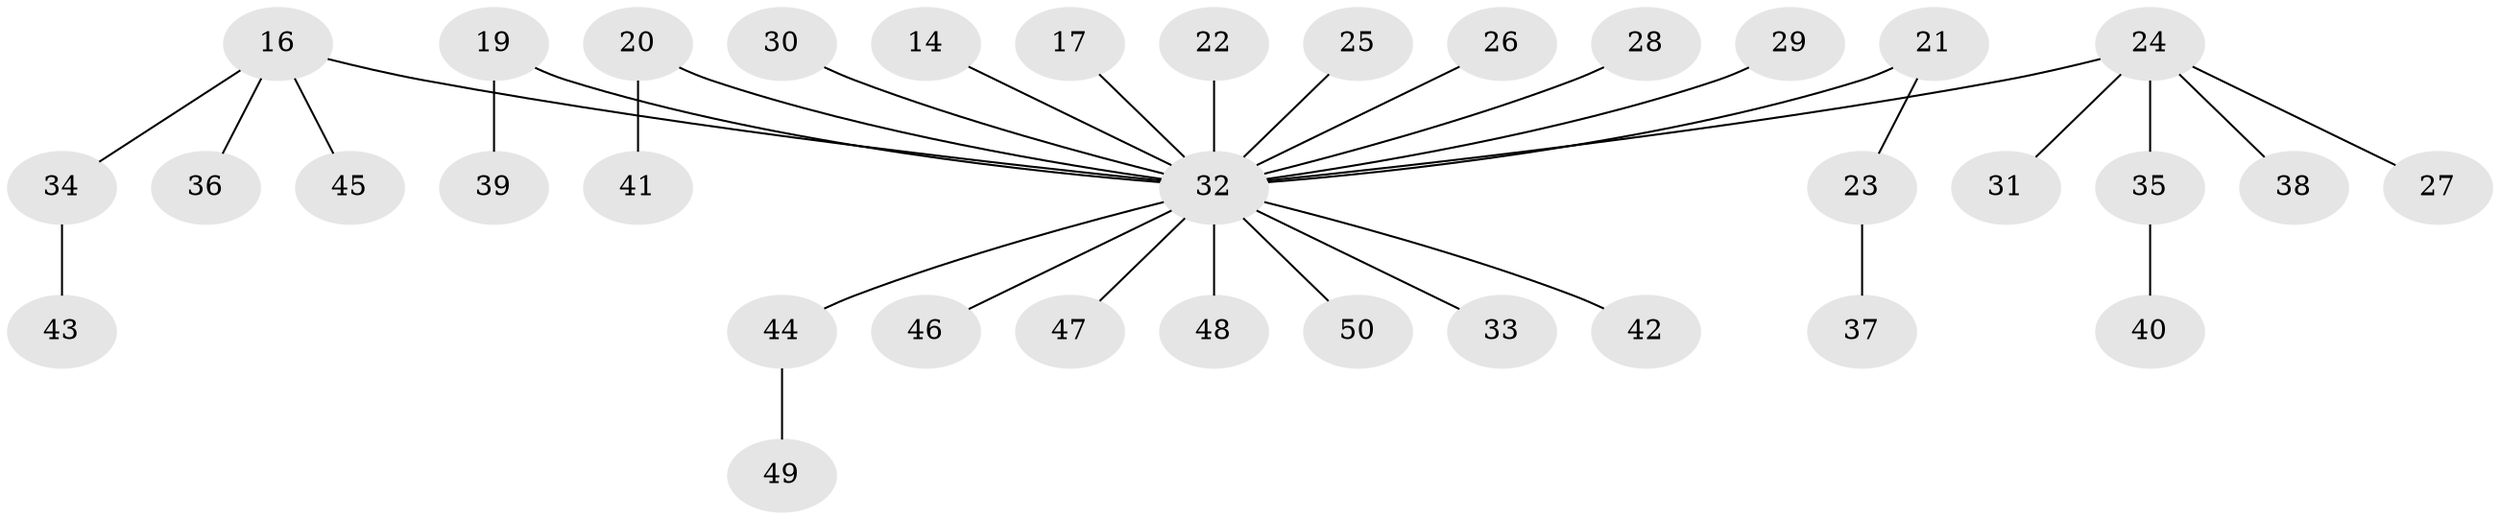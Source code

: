 // original degree distribution, {2: 0.18, 8: 0.02, 3: 0.14, 4: 0.12, 1: 0.54}
// Generated by graph-tools (version 1.1) at 2025/55/03/04/25 21:55:51]
// undirected, 35 vertices, 34 edges
graph export_dot {
graph [start="1"]
  node [color=gray90,style=filled];
  14;
  16 [super="+13"];
  17;
  19 [super="+12"];
  20;
  21;
  22;
  23;
  24 [super="+5+9"];
  25;
  26;
  27;
  28;
  29;
  30;
  31;
  32 [super="+7+4+8+10+15+18"];
  33;
  34;
  35;
  36;
  37;
  38;
  39;
  40;
  41;
  42;
  43;
  44;
  45;
  46;
  47;
  48;
  49;
  50;
  14 -- 32;
  16 -- 36;
  16 -- 45;
  16 -- 34;
  16 -- 32;
  17 -- 32;
  19 -- 32;
  19 -- 39;
  20 -- 41;
  20 -- 32;
  21 -- 23;
  21 -- 32;
  22 -- 32;
  23 -- 37;
  24 -- 27;
  24 -- 31;
  24 -- 38;
  24 -- 32;
  24 -- 35;
  25 -- 32;
  26 -- 32;
  28 -- 32;
  29 -- 32;
  30 -- 32;
  32 -- 44;
  32 -- 50;
  32 -- 33;
  32 -- 47;
  32 -- 42;
  32 -- 48;
  32 -- 46;
  34 -- 43;
  35 -- 40;
  44 -- 49;
}
